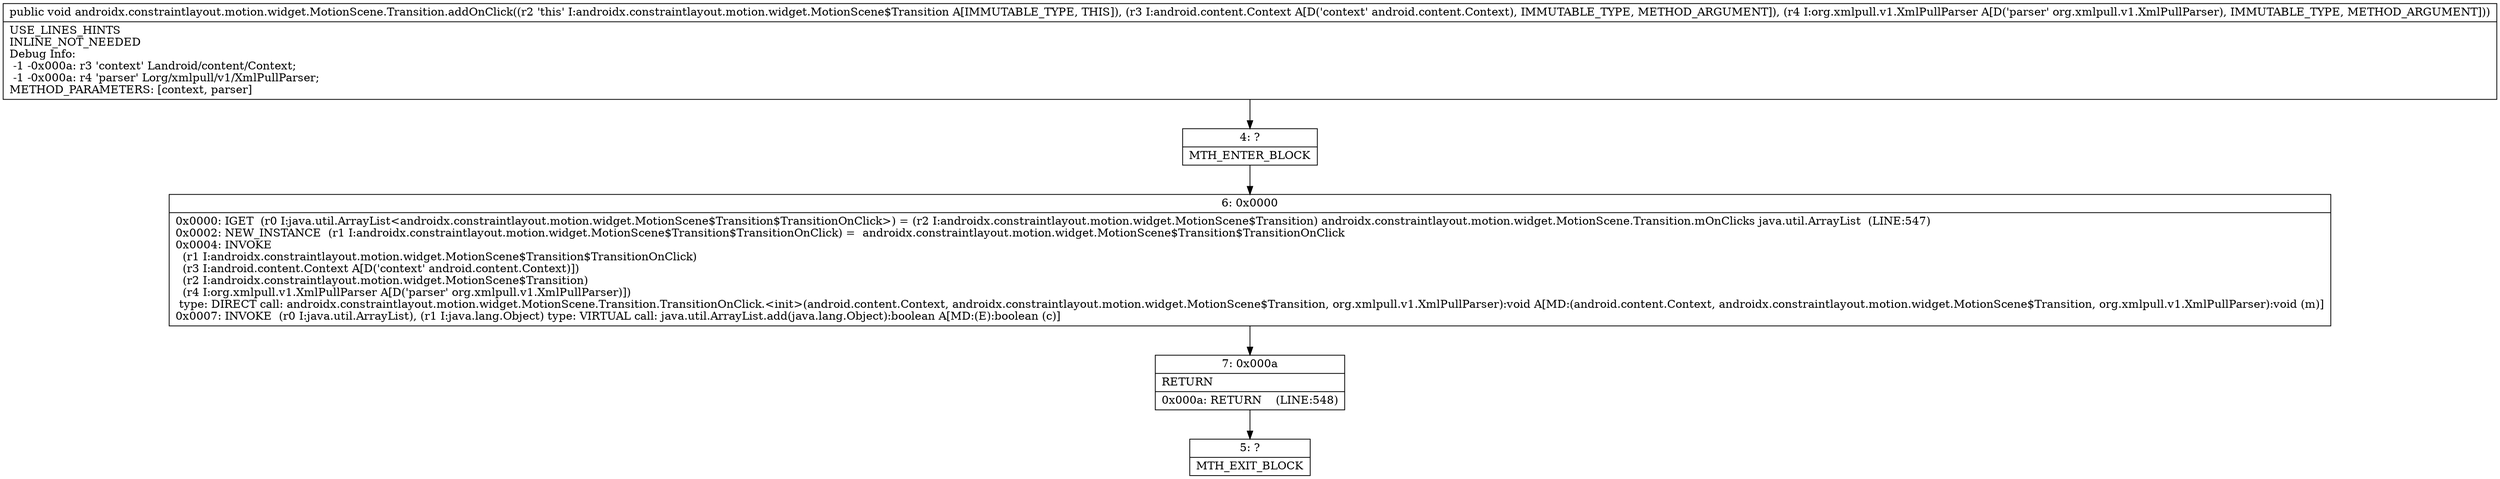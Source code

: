 digraph "CFG forandroidx.constraintlayout.motion.widget.MotionScene.Transition.addOnClick(Landroid\/content\/Context;Lorg\/xmlpull\/v1\/XmlPullParser;)V" {
Node_4 [shape=record,label="{4\:\ ?|MTH_ENTER_BLOCK\l}"];
Node_6 [shape=record,label="{6\:\ 0x0000|0x0000: IGET  (r0 I:java.util.ArrayList\<androidx.constraintlayout.motion.widget.MotionScene$Transition$TransitionOnClick\>) = (r2 I:androidx.constraintlayout.motion.widget.MotionScene$Transition) androidx.constraintlayout.motion.widget.MotionScene.Transition.mOnClicks java.util.ArrayList  (LINE:547)\l0x0002: NEW_INSTANCE  (r1 I:androidx.constraintlayout.motion.widget.MotionScene$Transition$TransitionOnClick) =  androidx.constraintlayout.motion.widget.MotionScene$Transition$TransitionOnClick \l0x0004: INVOKE  \l  (r1 I:androidx.constraintlayout.motion.widget.MotionScene$Transition$TransitionOnClick)\l  (r3 I:android.content.Context A[D('context' android.content.Context)])\l  (r2 I:androidx.constraintlayout.motion.widget.MotionScene$Transition)\l  (r4 I:org.xmlpull.v1.XmlPullParser A[D('parser' org.xmlpull.v1.XmlPullParser)])\l type: DIRECT call: androidx.constraintlayout.motion.widget.MotionScene.Transition.TransitionOnClick.\<init\>(android.content.Context, androidx.constraintlayout.motion.widget.MotionScene$Transition, org.xmlpull.v1.XmlPullParser):void A[MD:(android.content.Context, androidx.constraintlayout.motion.widget.MotionScene$Transition, org.xmlpull.v1.XmlPullParser):void (m)]\l0x0007: INVOKE  (r0 I:java.util.ArrayList), (r1 I:java.lang.Object) type: VIRTUAL call: java.util.ArrayList.add(java.lang.Object):boolean A[MD:(E):boolean (c)]\l}"];
Node_7 [shape=record,label="{7\:\ 0x000a|RETURN\l|0x000a: RETURN    (LINE:548)\l}"];
Node_5 [shape=record,label="{5\:\ ?|MTH_EXIT_BLOCK\l}"];
MethodNode[shape=record,label="{public void androidx.constraintlayout.motion.widget.MotionScene.Transition.addOnClick((r2 'this' I:androidx.constraintlayout.motion.widget.MotionScene$Transition A[IMMUTABLE_TYPE, THIS]), (r3 I:android.content.Context A[D('context' android.content.Context), IMMUTABLE_TYPE, METHOD_ARGUMENT]), (r4 I:org.xmlpull.v1.XmlPullParser A[D('parser' org.xmlpull.v1.XmlPullParser), IMMUTABLE_TYPE, METHOD_ARGUMENT]))  | USE_LINES_HINTS\lINLINE_NOT_NEEDED\lDebug Info:\l  \-1 \-0x000a: r3 'context' Landroid\/content\/Context;\l  \-1 \-0x000a: r4 'parser' Lorg\/xmlpull\/v1\/XmlPullParser;\lMETHOD_PARAMETERS: [context, parser]\l}"];
MethodNode -> Node_4;Node_4 -> Node_6;
Node_6 -> Node_7;
Node_7 -> Node_5;
}

